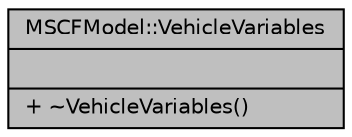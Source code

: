 digraph "MSCFModel::VehicleVariables"
{
  edge [fontname="Helvetica",fontsize="10",labelfontname="Helvetica",labelfontsize="10"];
  node [fontname="Helvetica",fontsize="10",shape=record];
  Node6 [label="{MSCFModel::VehicleVariables\n||+ ~VehicleVariables()\l}",height=0.2,width=0.4,color="black", fillcolor="grey75", style="filled", fontcolor="black"];
}
